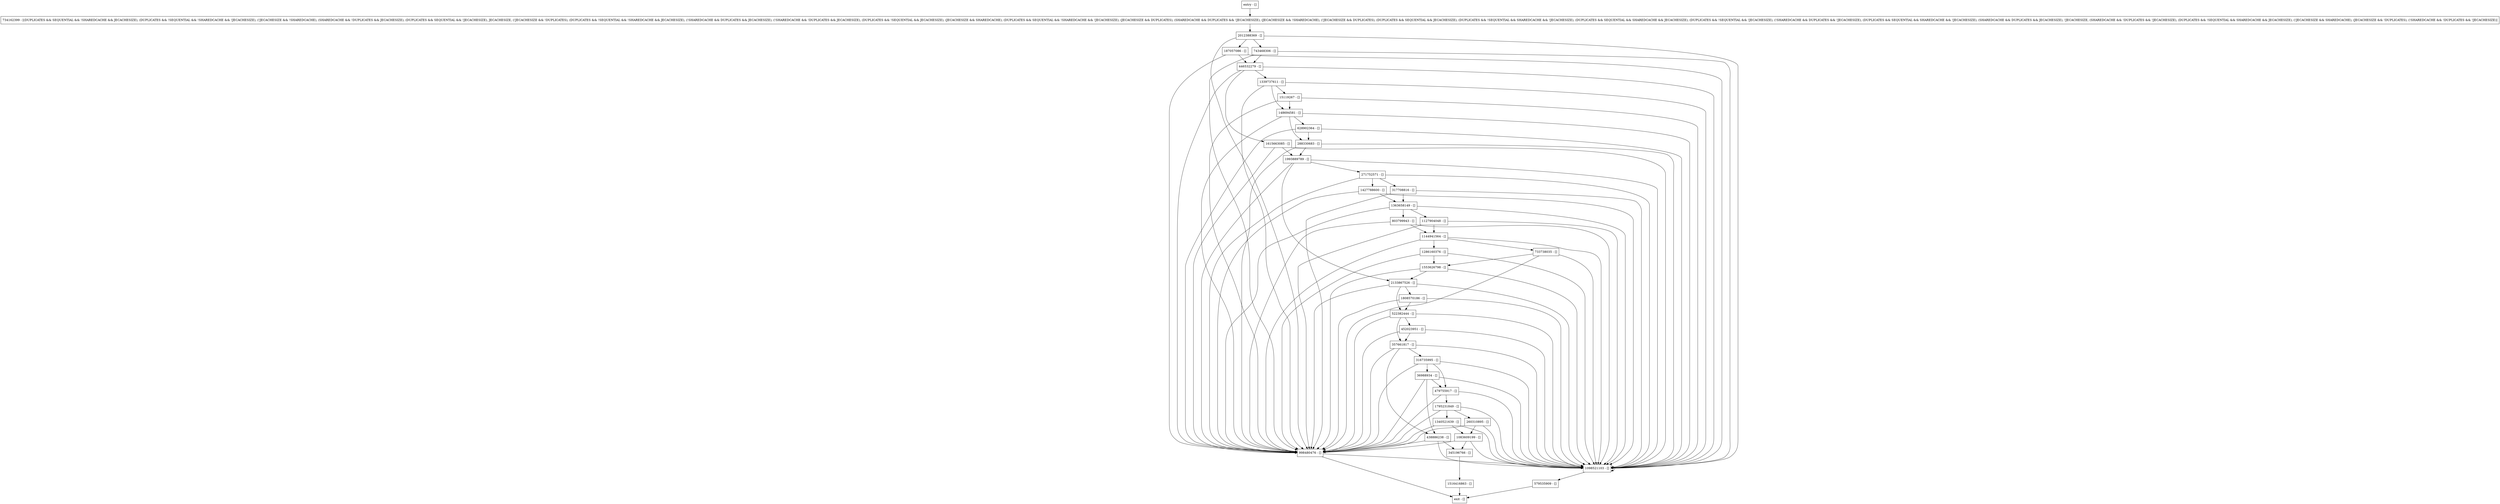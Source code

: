 digraph recover {
node [shape=record];
36988934 [label="36988934 - []"];
579535909 [label="579535909 - []"];
1286160376 [label="1286160376 - []"];
522382444 [label="522382444 - []"];
357661817 [label="357661817 - []"];
1098521103 [label="1098521103 - []"];
628902364 [label="628902364 - []"];
479755917 [label="479755917 - []"];
998480476 [label="998480476 - []"];
1615663085 [label="1615663085 - []"];
803799943 [label="803799943 - []"];
317708816 [label="317708816 - []"];
734162399 [label="734162399 - [(DUPLICATES && SEQUENTIAL && !SHAREDCACHE && JECACHESIZE), (DUPLICATES && !SEQUENTIAL && !SHAREDCACHE && !JECACHESIZE), (!JECACHESIZE && !SHAREDCACHE), (SHAREDCACHE && !DUPLICATES && JECACHESIZE), (DUPLICATES && SEQUENTIAL && !JECACHESIZE), JECACHESIZE, (!JECACHESIZE && !DUPLICATES), (DUPLICATES && !SEQUENTIAL && !SHAREDCACHE && JECACHESIZE), (!SHAREDCACHE && DUPLICATES && JECACHESIZE), (!SHAREDCACHE && !DUPLICATES && JECACHESIZE), (DUPLICATES && !SEQUENTIAL && JECACHESIZE), (JECACHESIZE && SHAREDCACHE), (DUPLICATES && SEQUENTIAL && !SHAREDCACHE && !JECACHESIZE), (JECACHESIZE && DUPLICATES), (SHAREDCACHE && DUPLICATES && !JECACHESIZE), (JECACHESIZE && !SHAREDCACHE), (!JECACHESIZE && DUPLICATES), (DUPLICATES && SEQUENTIAL && JECACHESIZE), (DUPLICATES && !SEQUENTIAL && SHAREDCACHE && !JECACHESIZE), (DUPLICATES && SEQUENTIAL && SHAREDCACHE && JECACHESIZE), (DUPLICATES && !SEQUENTIAL && !JECACHESIZE), (!SHAREDCACHE && DUPLICATES && !JECACHESIZE), (DUPLICATES && SEQUENTIAL && SHAREDCACHE && !JECACHESIZE), (SHAREDCACHE && DUPLICATES && JECACHESIZE), !JECACHESIZE, (SHAREDCACHE && !DUPLICATES && !JECACHESIZE), (DUPLICATES && !SEQUENTIAL && SHAREDCACHE && JECACHESIZE), (!JECACHESIZE && SHAREDCACHE), (JECACHESIZE && !DUPLICATES), (!SHAREDCACHE && !DUPLICATES && !JECACHESIZE)]"];
743468306 [label="743468306 - []"];
1363658149 [label="1363658149 - []"];
148694581 [label="148694581 - []"];
1127904048 [label="1127904048 - []"];
1340521639 [label="1340521639 - []"];
438886238 [label="438886238 - []"];
1795231849 [label="1795231849 - []"];
452023951 [label="452023951 - []"];
1993889789 [label="1993889789 - []"];
271752571 [label="271752571 - []"];
1553626798 [label="1553626798 - []"];
1083609199 [label="1083609199 - []"];
1516416863 [label="1516416863 - []"];
15119267 [label="15119267 - []"];
entry [label="entry - []"];
exit [label="exit - []"];
1339737611 [label="1339737611 - []"];
2133867526 [label="2133867526 - []"];
187057086 [label="187057086 - []"];
260310895 [label="260310895 - []"];
2012388369 [label="2012388369 - []"];
1427788600 [label="1427788600 - []"];
1808570186 [label="1808570186 - []"];
316735995 [label="316735995 - []"];
288330683 [label="288330683 - []"];
1144941564 [label="1144941564 - []"];
446532279 [label="446532279 - []"];
733738035 [label="733738035 - []"];
345196766 [label="345196766 - []"];
entry;
exit;
36988934 -> 1098521103;
36988934 -> 479755917;
36988934 -> 438886238;
36988934 -> 998480476;
579535909 -> exit;
1286160376 -> 1098521103;
1286160376 -> 1553626798;
1286160376 -> 998480476;
522382444 -> 1098521103;
522382444 -> 452023951;
522382444 -> 998480476;
522382444 -> 357661817;
357661817 -> 1098521103;
357661817 -> 438886238;
357661817 -> 316735995;
357661817 -> 998480476;
1098521103 -> 579535909;
1098521103 -> 1098521103;
628902364 -> 1098521103;
628902364 -> 288330683;
628902364 -> 998480476;
479755917 -> 1098521103;
479755917 -> 1795231849;
479755917 -> 998480476;
998480476 -> exit;
998480476 -> 1098521103;
1615663085 -> 1098521103;
1615663085 -> 1993889789;
1615663085 -> 998480476;
803799943 -> 1098521103;
803799943 -> 998480476;
803799943 -> 1144941564;
317708816 -> 1363658149;
317708816 -> 1098521103;
317708816 -> 998480476;
734162399 -> 2012388369;
743468306 -> 1098521103;
743468306 -> 998480476;
743468306 -> 446532279;
1363658149 -> 1098521103;
1363658149 -> 1127904048;
1363658149 -> 803799943;
1363658149 -> 998480476;
148694581 -> 628902364;
148694581 -> 1098521103;
148694581 -> 288330683;
148694581 -> 998480476;
1127904048 -> 1098521103;
1127904048 -> 998480476;
1127904048 -> 1144941564;
1340521639 -> 1098521103;
1340521639 -> 1083609199;
1340521639 -> 998480476;
438886238 -> 1098521103;
438886238 -> 998480476;
438886238 -> 345196766;
1795231849 -> 1098521103;
1795231849 -> 260310895;
1795231849 -> 1340521639;
1795231849 -> 998480476;
452023951 -> 1098521103;
452023951 -> 998480476;
452023951 -> 357661817;
1993889789 -> 2133867526;
1993889789 -> 1098521103;
1993889789 -> 271752571;
1993889789 -> 998480476;
271752571 -> 1098521103;
271752571 -> 1427788600;
271752571 -> 998480476;
271752571 -> 317708816;
1553626798 -> 2133867526;
1553626798 -> 1098521103;
1553626798 -> 998480476;
1083609199 -> 1098521103;
1083609199 -> 998480476;
1083609199 -> 345196766;
1516416863 -> exit;
15119267 -> 1098521103;
15119267 -> 148694581;
15119267 -> 998480476;
entry -> 734162399;
1339737611 -> 15119267;
1339737611 -> 1098521103;
1339737611 -> 148694581;
1339737611 -> 998480476;
2133867526 -> 1098521103;
2133867526 -> 1808570186;
2133867526 -> 998480476;
2133867526 -> 522382444;
187057086 -> 1098521103;
187057086 -> 998480476;
187057086 -> 446532279;
260310895 -> 1098521103;
260310895 -> 1083609199;
260310895 -> 998480476;
2012388369 -> 187057086;
2012388369 -> 743468306;
2012388369 -> 1098521103;
2012388369 -> 998480476;
1427788600 -> 1363658149;
1427788600 -> 1098521103;
1427788600 -> 998480476;
1808570186 -> 1098521103;
1808570186 -> 998480476;
1808570186 -> 522382444;
316735995 -> 36988934;
316735995 -> 1098521103;
316735995 -> 479755917;
316735995 -> 998480476;
288330683 -> 1098521103;
288330683 -> 1993889789;
288330683 -> 998480476;
1144941564 -> 1098521103;
1144941564 -> 998480476;
1144941564 -> 733738035;
1144941564 -> 1286160376;
446532279 -> 1339737611;
446532279 -> 1098521103;
446532279 -> 1615663085;
446532279 -> 998480476;
733738035 -> 1098521103;
733738035 -> 1553626798;
733738035 -> 998480476;
345196766 -> 1516416863;
}
